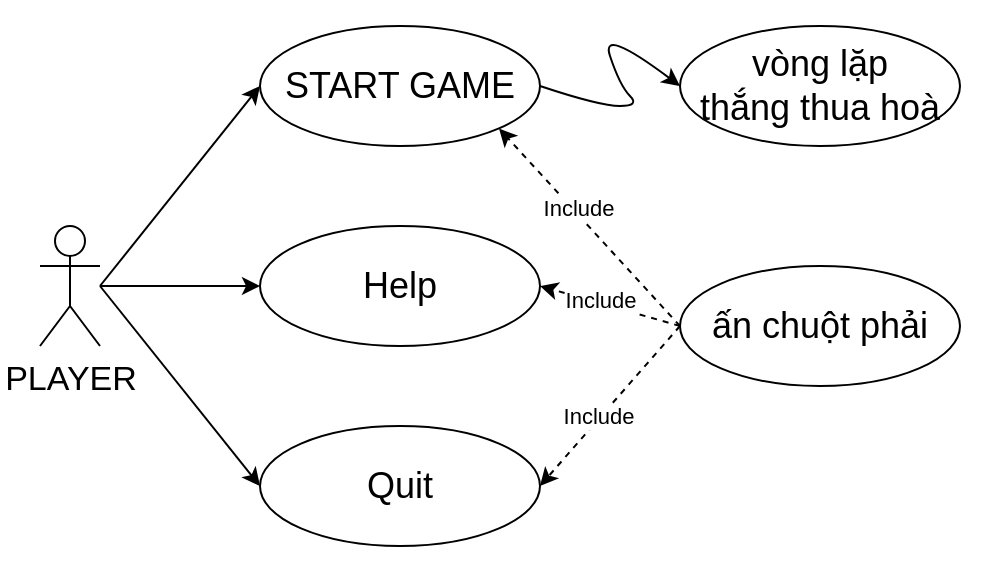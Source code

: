 <mxfile version="22.1.2" type="device">
  <diagram name="Page-1" id="RfYrQzGQmdfsF_zVa4Hh">
    <mxGraphModel dx="979" dy="592" grid="1" gridSize="10" guides="1" tooltips="1" connect="1" arrows="1" fold="1" page="1" pageScale="1" pageWidth="850" pageHeight="1100" math="0" shadow="0">
      <root>
        <mxCell id="0" />
        <mxCell id="1" parent="0" />
        <mxCell id="Hslr9QyCB5Q8y-5ji1pS-7" value="" style="whiteSpace=wrap;html=1;strokeColor=none;" parent="1" vertex="1">
          <mxGeometry x="100" y="147.5" width="490" height="285" as="geometry" />
        </mxCell>
        <mxCell id="xCLcRWl03LiHWQ9dhT0z-3" value="START GAME" style="ellipse;whiteSpace=wrap;html=1;fontSize=18;" parent="1" vertex="1">
          <mxGeometry x="230" y="160" width="140" height="60" as="geometry" />
        </mxCell>
        <mxCell id="hvl328PQ1NeNEFiTXt3a-1" value="" style="edgeStyle=orthogonalEdgeStyle;rounded=0;orthogonalLoop=1;jettySize=auto;html=1;" parent="1" edge="1">
          <mxGeometry relative="1" as="geometry">
            <mxPoint x="535" y="160" as="targetPoint" />
          </mxGeometry>
        </mxCell>
        <mxCell id="xCLcRWl03LiHWQ9dhT0z-14" value="Help" style="ellipse;whiteSpace=wrap;html=1;fontSize=18;" parent="1" vertex="1">
          <mxGeometry x="230" y="260" width="140" height="60" as="geometry" />
        </mxCell>
        <mxCell id="xCLcRWl03LiHWQ9dhT0z-21" value="Quit" style="ellipse;whiteSpace=wrap;html=1;fontSize=18;" parent="1" vertex="1">
          <mxGeometry x="230" y="360" width="140" height="60" as="geometry" />
        </mxCell>
        <mxCell id="xCLcRWl03LiHWQ9dhT0z-36" value="" style="endArrow=classic;html=1;rounded=0;entryX=0;entryY=0.5;entryDx=0;entryDy=0;exitX=1;exitY=0.333;exitDx=0;exitDy=0;exitPerimeter=0;fontSize=18;" parent="1" target="xCLcRWl03LiHWQ9dhT0z-3" edge="1">
          <mxGeometry width="50" height="50" relative="1" as="geometry">
            <mxPoint x="150" y="290" as="sourcePoint" />
            <mxPoint x="450" y="255" as="targetPoint" />
          </mxGeometry>
        </mxCell>
        <mxCell id="xCLcRWl03LiHWQ9dhT0z-37" value="" style="endArrow=classic;html=1;rounded=0;entryX=0;entryY=0.5;entryDx=0;entryDy=0;exitX=1;exitY=0.333;exitDx=0;exitDy=0;exitPerimeter=0;fontSize=18;" parent="1" target="xCLcRWl03LiHWQ9dhT0z-14" edge="1">
          <mxGeometry width="50" height="50" relative="1" as="geometry">
            <mxPoint x="150" y="290" as="sourcePoint" />
            <mxPoint x="250" y="215" as="targetPoint" />
          </mxGeometry>
        </mxCell>
        <mxCell id="xCLcRWl03LiHWQ9dhT0z-38" value="" style="endArrow=classic;html=1;rounded=0;entryX=0;entryY=0.5;entryDx=0;entryDy=0;exitX=1;exitY=0.333;exitDx=0;exitDy=0;exitPerimeter=0;fontSize=18;" parent="1" target="xCLcRWl03LiHWQ9dhT0z-21" edge="1">
          <mxGeometry width="50" height="50" relative="1" as="geometry">
            <mxPoint x="150" y="290" as="sourcePoint" />
            <mxPoint x="240" y="302.14" as="targetPoint" />
          </mxGeometry>
        </mxCell>
        <mxCell id="hvl328PQ1NeNEFiTXt3a-3" value="&lt;font style=&quot;font-size: 17px;&quot;&gt;PLAYER&lt;br&gt;&lt;/font&gt;" style="shape=umlActor;verticalLabelPosition=bottom;verticalAlign=top;html=1;outlineConnect=0;" parent="1" vertex="1">
          <mxGeometry x="120" y="260" width="30" height="60" as="geometry" />
        </mxCell>
        <mxCell id="Hslr9QyCB5Q8y-5ji1pS-4" value="vòng lặp &lt;br&gt;thắng thua hoà" style="ellipse;whiteSpace=wrap;html=1;fontSize=18;" parent="1" vertex="1">
          <mxGeometry x="440" y="160" width="140" height="60" as="geometry" />
        </mxCell>
        <mxCell id="Hslr9QyCB5Q8y-5ji1pS-5" value="" style="curved=1;endArrow=classic;html=1;rounded=0;exitX=1;exitY=0.5;exitDx=0;exitDy=0;entryX=0;entryY=0.5;entryDx=0;entryDy=0;" parent="1" source="xCLcRWl03LiHWQ9dhT0z-3" target="Hslr9QyCB5Q8y-5ji1pS-4" edge="1">
          <mxGeometry width="50" height="50" relative="1" as="geometry">
            <mxPoint x="400" y="210" as="sourcePoint" />
            <mxPoint x="450" y="160" as="targetPoint" />
            <Array as="points">
              <mxPoint x="400" y="200" />
              <mxPoint x="420" y="200" />
              <mxPoint x="410" y="190" />
              <mxPoint x="400" y="160" />
            </Array>
          </mxGeometry>
        </mxCell>
        <mxCell id="pBQg7f5pxFzNGvW6EgTm-1" value="ấn chuột phải" style="ellipse;whiteSpace=wrap;html=1;fontSize=18;" vertex="1" parent="1">
          <mxGeometry x="440" y="280" width="140" height="60" as="geometry" />
        </mxCell>
        <mxCell id="pBQg7f5pxFzNGvW6EgTm-2" value="" style="endArrow=classic;html=1;rounded=0;exitX=0;exitY=0.5;exitDx=0;exitDy=0;entryX=1;entryY=1;entryDx=0;entryDy=0;dashed=1;" edge="1" parent="1" source="pBQg7f5pxFzNGvW6EgTm-1" target="xCLcRWl03LiHWQ9dhT0z-3">
          <mxGeometry width="50" height="50" relative="1" as="geometry">
            <mxPoint x="400" y="330" as="sourcePoint" />
            <mxPoint x="450" y="280" as="targetPoint" />
          </mxGeometry>
        </mxCell>
        <mxCell id="pBQg7f5pxFzNGvW6EgTm-3" value="Include" style="edgeLabel;html=1;align=center;verticalAlign=middle;resizable=0;points=[];" vertex="1" connectable="0" parent="pBQg7f5pxFzNGvW6EgTm-2">
          <mxGeometry x="0.155" y="-1" relative="1" as="geometry">
            <mxPoint y="-1" as="offset" />
          </mxGeometry>
        </mxCell>
        <mxCell id="pBQg7f5pxFzNGvW6EgTm-4" value="" style="endArrow=classic;html=1;rounded=0;entryX=1;entryY=0.5;entryDx=0;entryDy=0;dashed=1;exitX=0;exitY=0.5;exitDx=0;exitDy=0;" edge="1" parent="1" source="pBQg7f5pxFzNGvW6EgTm-1" target="xCLcRWl03LiHWQ9dhT0z-14">
          <mxGeometry width="50" height="50" relative="1" as="geometry">
            <mxPoint x="440" y="360" as="sourcePoint" />
            <mxPoint x="349" y="261" as="targetPoint" />
          </mxGeometry>
        </mxCell>
        <mxCell id="pBQg7f5pxFzNGvW6EgTm-5" value="Include" style="edgeLabel;html=1;align=center;verticalAlign=middle;resizable=0;points=[];" vertex="1" connectable="0" parent="pBQg7f5pxFzNGvW6EgTm-4">
          <mxGeometry x="0.155" y="-1" relative="1" as="geometry">
            <mxPoint y="-1" as="offset" />
          </mxGeometry>
        </mxCell>
        <mxCell id="pBQg7f5pxFzNGvW6EgTm-6" value="" style="endArrow=classic;html=1;rounded=0;entryX=1;entryY=0.5;entryDx=0;entryDy=0;dashed=1;" edge="1" parent="1" target="xCLcRWl03LiHWQ9dhT0z-21">
          <mxGeometry width="50" height="50" relative="1" as="geometry">
            <mxPoint x="440" y="310" as="sourcePoint" />
            <mxPoint x="349" y="290" as="targetPoint" />
          </mxGeometry>
        </mxCell>
        <mxCell id="pBQg7f5pxFzNGvW6EgTm-7" value="Include" style="edgeLabel;html=1;align=center;verticalAlign=middle;resizable=0;points=[];" vertex="1" connectable="0" parent="pBQg7f5pxFzNGvW6EgTm-6">
          <mxGeometry x="0.155" y="-1" relative="1" as="geometry">
            <mxPoint y="-1" as="offset" />
          </mxGeometry>
        </mxCell>
      </root>
    </mxGraphModel>
  </diagram>
</mxfile>
